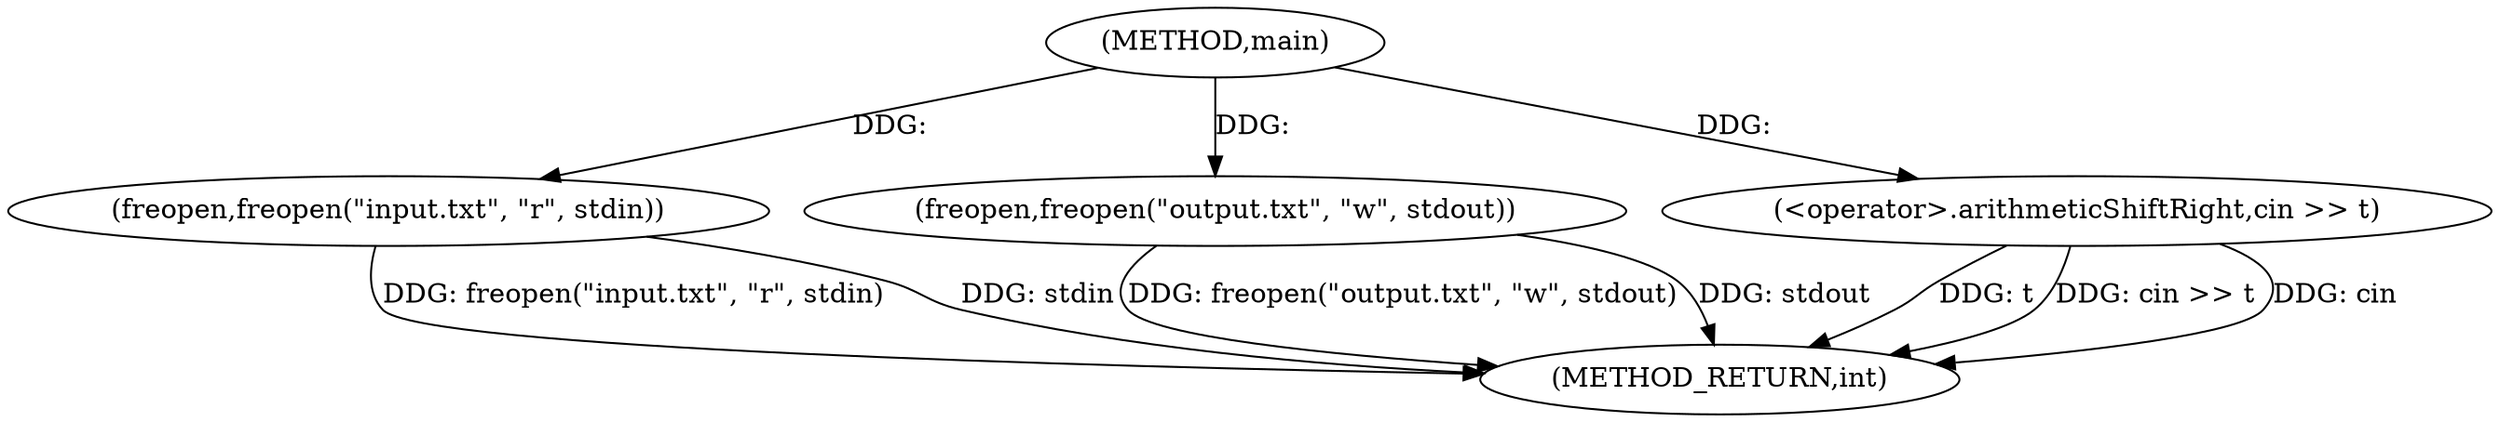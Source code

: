 digraph "main" {  
"1000101" [label = "(METHOD,main)" ]
"1000115" [label = "(METHOD_RETURN,int)" ]
"1000103" [label = "(freopen,freopen(\"input.txt\", \"r\", stdin))" ]
"1000107" [label = "(freopen,freopen(\"output.txt\", \"w\", stdout))" ]
"1000112" [label = "(<operator>.arithmeticShiftRight,cin >> t)" ]
  "1000103" -> "1000115"  [ label = "DDG: freopen(\"input.txt\", \"r\", stdin)"] 
  "1000107" -> "1000115"  [ label = "DDG: freopen(\"output.txt\", \"w\", stdout)"] 
  "1000112" -> "1000115"  [ label = "DDG: t"] 
  "1000112" -> "1000115"  [ label = "DDG: cin >> t"] 
  "1000103" -> "1000115"  [ label = "DDG: stdin"] 
  "1000112" -> "1000115"  [ label = "DDG: cin"] 
  "1000107" -> "1000115"  [ label = "DDG: stdout"] 
  "1000101" -> "1000103"  [ label = "DDG: "] 
  "1000101" -> "1000107"  [ label = "DDG: "] 
  "1000101" -> "1000112"  [ label = "DDG: "] 
}
